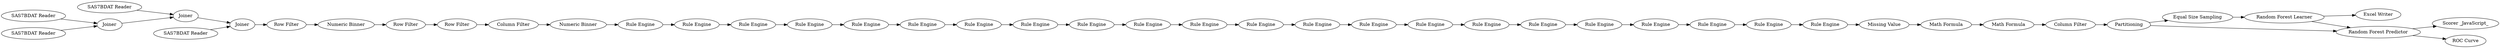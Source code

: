 digraph {
	53 -> 54
	7 -> 8
	14 -> 17
	8 -> 9
	44 -> 46
	13 -> 14
	42 -> 43
	21 -> 22
	19 -> 21
	54 -> 56
	16 -> 20
	27 -> 28
	25 -> 24
	51 -> 52
	45 -> 40
	18 -> 19
	45 -> 41
	56 -> 15
	50 -> 51
	17 -> 18
	44 -> 45
	10 -> 12
	33 -> 48
	48 -> 49
	26 -> 25
	42 -> 45
	29 -> 23
	15 -> 16
	28 -> 33
	22 -> 26
	23 -> 27
	12 -> 11
	6 -> 7
	3 -> 6
	4 -> 7
	49 -> 50
	47 -> 42
	43 -> 44
	52 -> 53
	24 -> 29
	20 -> 47
	5 -> 6
	9 -> 10
	2 -> 5
	11 -> 13
	1 -> 5
	27 [label="Rule Engine"]
	7 [label=Joiner]
	9 [label="Numeric Binner"]
	18 [label="Rule Engine"]
	21 [label="Rule Engine"]
	26 [label="Rule Engine"]
	8 [label="Row Filter"]
	17 [label="Rule Engine"]
	3 [label="SAS7BDAT Reader"]
	19 [label="Rule Engine"]
	24 [label="Rule Engine"]
	49 [label="Rule Engine"]
	41 [label="ROC Curve"]
	51 [label="Rule Engine"]
	56 [label="Rule Engine"]
	6 [label=Joiner]
	15 [label="Missing Value"]
	25 [label="Rule Engine"]
	54 [label="Rule Engine"]
	12 [label="Row Filter"]
	10 [label="Row Filter"]
	16 [label="Math Formula"]
	48 [label="Rule Engine"]
	50 [label="Rule Engine"]
	1 [label="SAS7BDAT Reader"]
	42 [label=Partitioning]
	22 [label="Rule Engine"]
	53 [label="Rule Engine"]
	28 [label="Rule Engine"]
	11 [label="Column Filter"]
	4 [label="SAS7BDAT Reader"]
	47 [label="Column Filter"]
	23 [label="Rule Engine"]
	14 [label="Rule Engine"]
	5 [label=Joiner]
	13 [label="Numeric Binner"]
	20 [label="Math Formula"]
	43 [label="Equal Size Sampling"]
	44 [label="Random Forest Learner"]
	29 [label="Rule Engine"]
	46 [label="Excel Writer"]
	40 [label="Scorer _JavaScript_"]
	52 [label="Rule Engine"]
	33 [label="Rule Engine"]
	2 [label="SAS7BDAT Reader"]
	45 [label="Random Forest Predictor"]
	rankdir=LR
}
